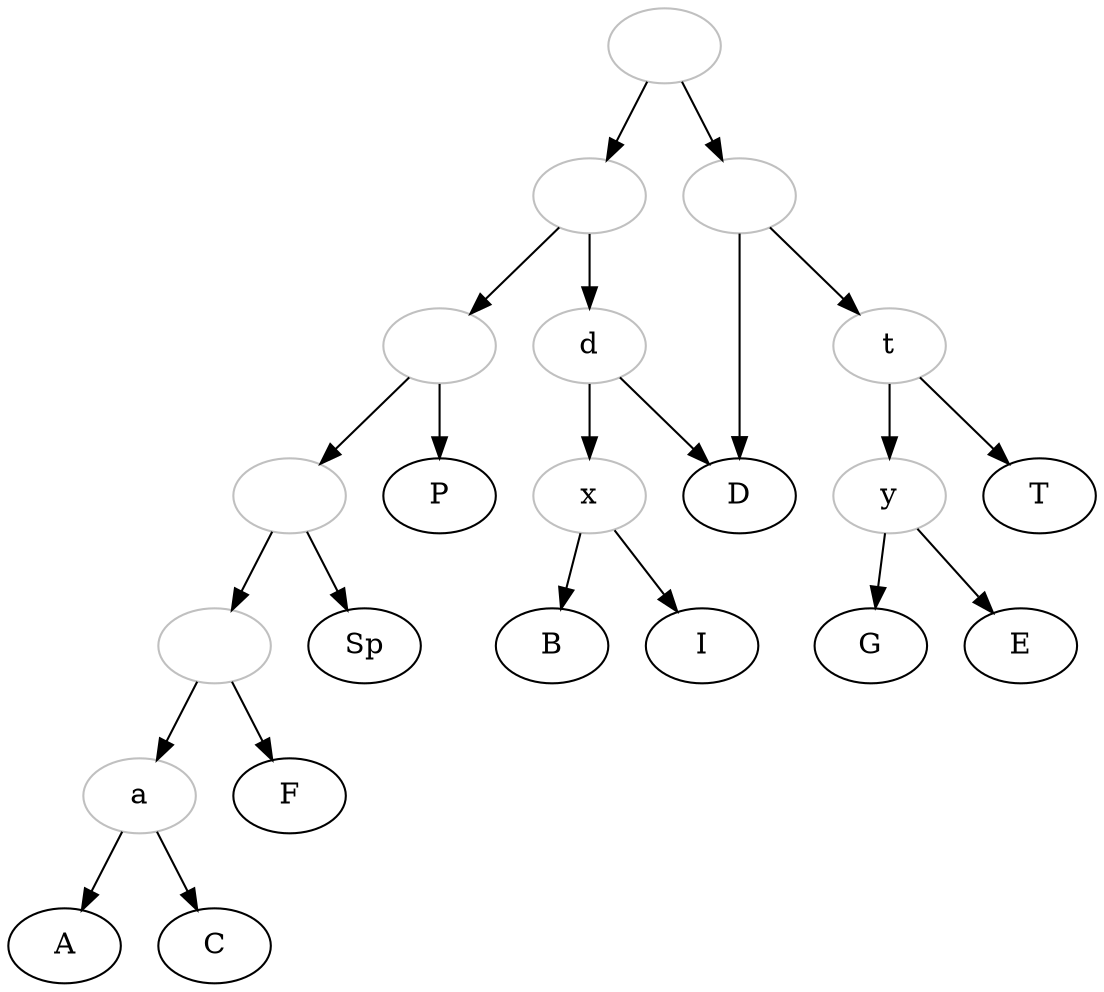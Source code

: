 digraph {

0[color="grey", label=""];
1[color="grey", label=""];
2[color="grey", label=""];
3[color="grey", label=""];
5[color="grey", label=""];
a[color="grey"];
d[color="grey"];
x[color="grey"];
6[color="grey", label=""];
t[color="grey"];
y[color="grey"];

0->1;
1->2;
2->P;
2->3;
3->Sp;
3->5;
5->F;
5->a;
a->A;
a->C;
1->d;
d->x;
x->B;
x->I;
d->D;

0->6;
6->D;
6->t;
t->T;
t->y;
y->G;
y->E;

}
